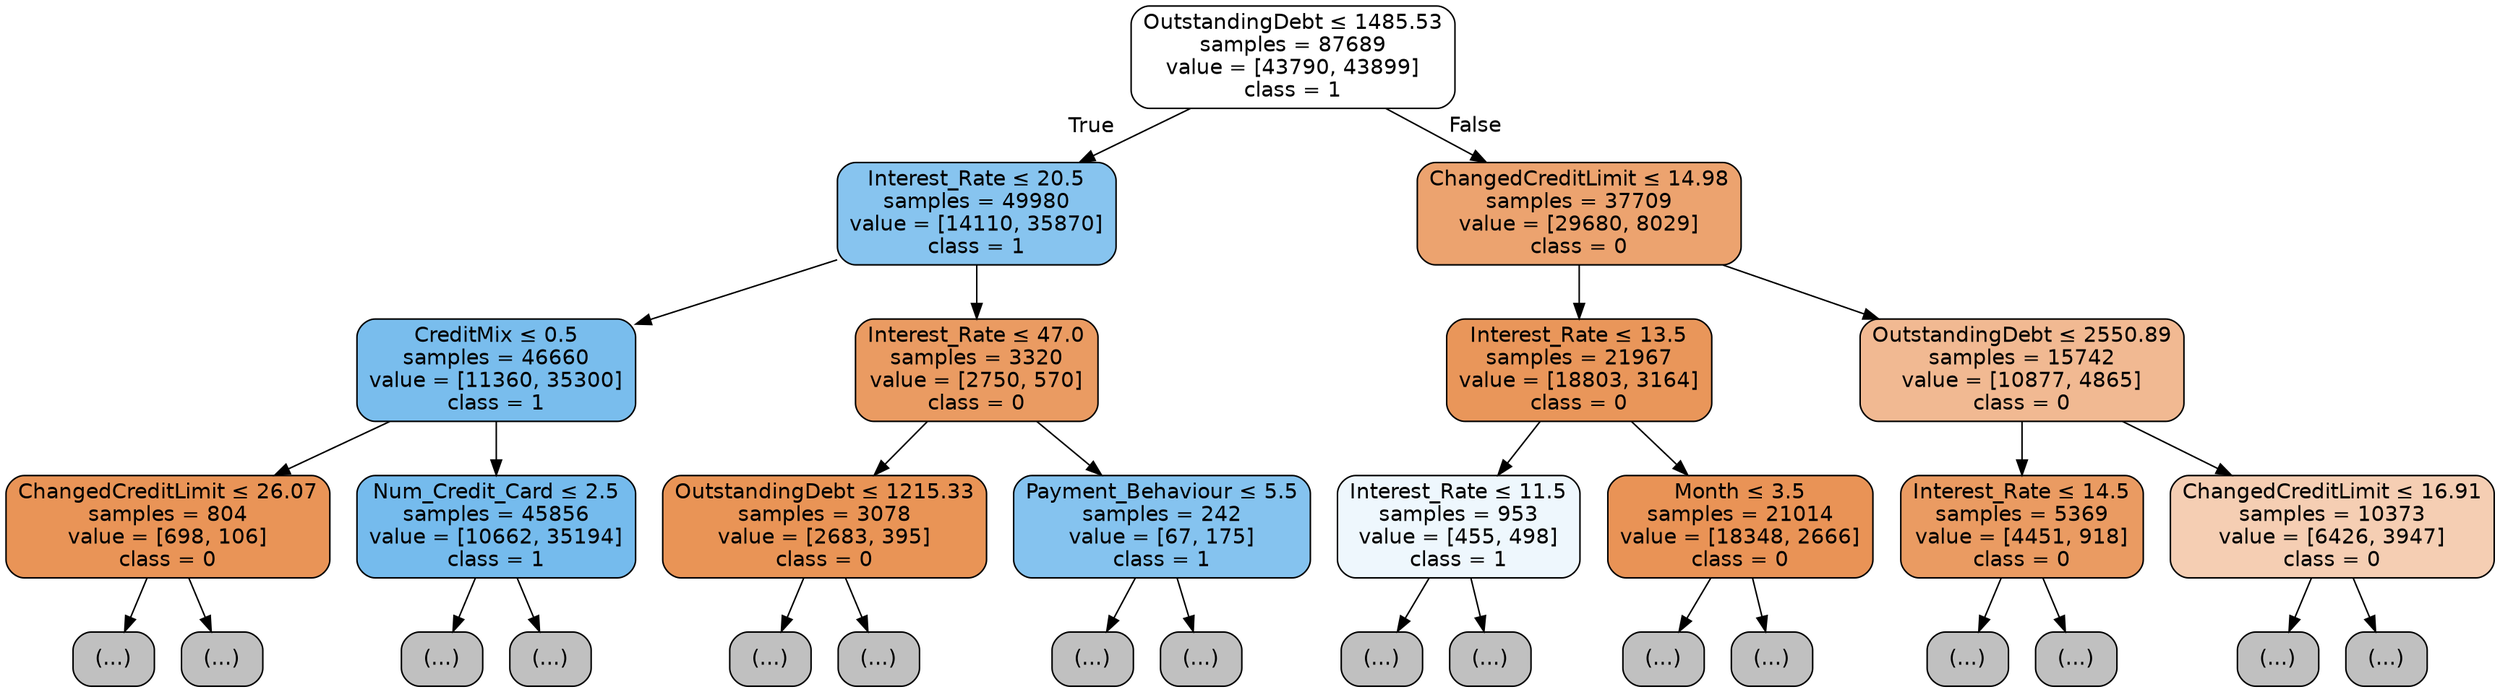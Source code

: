 digraph Tree {
node [shape=box, style="filled, rounded", color="black", fontname="helvetica"] ;
edge [fontname="helvetica"] ;
0 [label=<OutstandingDebt &le; 1485.53<br/>samples = 87689<br/>value = [43790, 43899]<br/>class = 1>, fillcolor="#ffffff"] ;
1 [label=<Interest_Rate &le; 20.5<br/>samples = 49980<br/>value = [14110, 35870]<br/>class = 1>, fillcolor="#87c4ef"] ;
0 -> 1 [labeldistance=2.5, labelangle=45, headlabel="True"] ;
2 [label=<CreditMix &le; 0.5<br/>samples = 46660<br/>value = [11360, 35300]<br/>class = 1>, fillcolor="#79bded"] ;
1 -> 2 ;
3 [label=<ChangedCreditLimit &le; 26.07<br/>samples = 804<br/>value = [698, 106]<br/>class = 0>, fillcolor="#e99457"] ;
2 -> 3 ;
4 [label="(...)", fillcolor="#C0C0C0"] ;
3 -> 4 ;
145 [label="(...)", fillcolor="#C0C0C0"] ;
3 -> 145 ;
152 [label=<Num_Credit_Card &le; 2.5<br/>samples = 45856<br/>value = [10662, 35194]<br/>class = 1>, fillcolor="#75bbed"] ;
2 -> 152 ;
153 [label="(...)", fillcolor="#C0C0C0"] ;
152 -> 153 ;
166 [label="(...)", fillcolor="#C0C0C0"] ;
152 -> 166 ;
5313 [label=<Interest_Rate &le; 47.0<br/>samples = 3320<br/>value = [2750, 570]<br/>class = 0>, fillcolor="#ea9b62"] ;
1 -> 5313 ;
5314 [label=<OutstandingDebt &le; 1215.33<br/>samples = 3078<br/>value = [2683, 395]<br/>class = 0>, fillcolor="#e99456"] ;
5313 -> 5314 ;
5315 [label="(...)", fillcolor="#C0C0C0"] ;
5314 -> 5315 ;
5382 [label="(...)", fillcolor="#C0C0C0"] ;
5314 -> 5382 ;
5815 [label=<Payment_Behaviour &le; 5.5<br/>samples = 242<br/>value = [67, 175]<br/>class = 1>, fillcolor="#85c3ef"] ;
5313 -> 5815 ;
5816 [label="(...)", fillcolor="#C0C0C0"] ;
5815 -> 5816 ;
5867 [label="(...)", fillcolor="#C0C0C0"] ;
5815 -> 5867 ;
5868 [label=<ChangedCreditLimit &le; 14.98<br/>samples = 37709<br/>value = [29680, 8029]<br/>class = 0>, fillcolor="#eca36f"] ;
0 -> 5868 [labeldistance=2.5, labelangle=-45, headlabel="False"] ;
5869 [label=<Interest_Rate &le; 13.5<br/>samples = 21967<br/>value = [18803, 3164]<br/>class = 0>, fillcolor="#e9965a"] ;
5868 -> 5869 ;
5870 [label=<Interest_Rate &le; 11.5<br/>samples = 953<br/>value = [455, 498]<br/>class = 1>, fillcolor="#eef7fd"] ;
5869 -> 5870 ;
5871 [label="(...)", fillcolor="#C0C0C0"] ;
5870 -> 5871 ;
6034 [label="(...)", fillcolor="#C0C0C0"] ;
5870 -> 6034 ;
6063 [label=<Month &le; 3.5<br/>samples = 21014<br/>value = [18348, 2666]<br/>class = 0>, fillcolor="#e99356"] ;
5869 -> 6063 ;
6064 [label="(...)", fillcolor="#C0C0C0"] ;
6063 -> 6064 ;
7069 [label="(...)", fillcolor="#C0C0C0"] ;
6063 -> 7069 ;
8976 [label=<OutstandingDebt &le; 2550.89<br/>samples = 15742<br/>value = [10877, 4865]<br/>class = 0>, fillcolor="#f1b992"] ;
5868 -> 8976 ;
8977 [label=<Interest_Rate &le; 14.5<br/>samples = 5369<br/>value = [4451, 918]<br/>class = 0>, fillcolor="#ea9b62"] ;
8976 -> 8977 ;
8978 [label="(...)", fillcolor="#C0C0C0"] ;
8977 -> 8978 ;
9109 [label="(...)", fillcolor="#C0C0C0"] ;
8977 -> 9109 ;
9834 [label=<ChangedCreditLimit &le; 16.91<br/>samples = 10373<br/>value = [6426, 3947]<br/>class = 0>, fillcolor="#f5ceb3"] ;
8976 -> 9834 ;
9835 [label="(...)", fillcolor="#C0C0C0"] ;
9834 -> 9835 ;
10116 [label="(...)", fillcolor="#C0C0C0"] ;
9834 -> 10116 ;
}